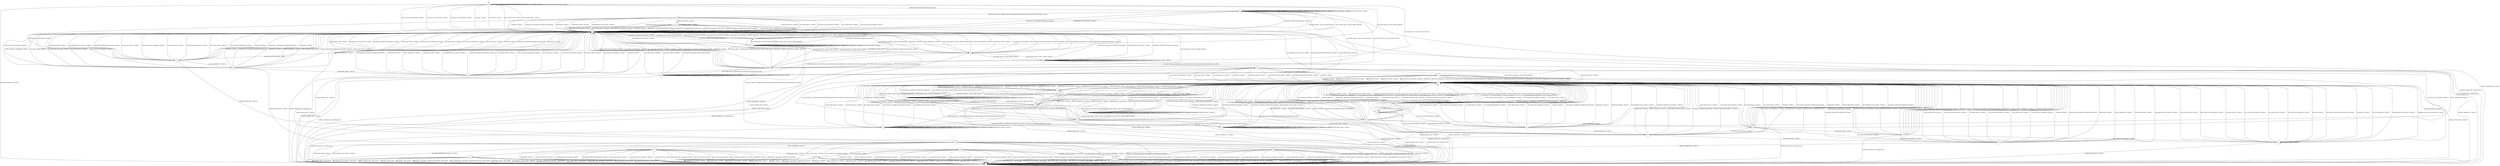 digraph g {

	s0 [shape="circle" label="s0"];
	s1 [shape="circle" label="s1"];
	s2 [shape="circle" label="s2"];
	s3 [shape="circle" label="s3"];
	s4 [shape="circle" label="s4"];
	s5 [shape="circle" label="s5"];
	s6 [shape="circle" label="s6"];
	s7 [shape="circle" label="s7"];
	s8 [shape="circle" label="s8"];
	s9 [shape="circle" label="s9"];
	s10 [shape="circle" label="s10"];
	s11 [shape="circle" label="s11"];
	s12 [shape="circle" label="s12"];
	s13 [shape="circle" label="s13"];
	s14 [shape="circle" label="s14"];
	s15 [shape="circle" label="s15"];
	s16 [shape="circle" label="s16"];
	s17 [shape="circle" label="s17"];
	s18 [shape="circle" label="s18"];
	s19 [shape="circle" label="s19"];
	s20 [shape="circle" label="s20"];
	s21 [shape="circle" label="s21"];
	s22 [shape="circle" label="s22"];
	s23 [shape="circle" label="s23"];
	s24 [shape="circle" label="s24"];
	s25 [shape="circle" label="s25"];
	s26 [shape="circle" label="s26"];
	s27 [shape="circle" label="s27"];
	s28 [shape="circle" label="s28"];
	s29 [shape="circle" label="s29"];
	s30 [shape="circle" label="s30"];
	s31 [shape="circle" label="s31"];
	s32 [shape="circle" label="s32"];
	s33 [shape="circle" label="s33"];
	s34 [shape="circle" label="s34"];
	s35 [shape="circle" label="s35"];
	s36 [shape="circle" label="s36"];
	s37 [shape="circle" label="s37"];
	s38 [shape="circle" label="s38"];
	s39 [shape="circle" label="s39"];
	s40 [shape="circle" label="s40"];
	s41 [shape="circle" label="s41"];
	s0 -> s2 [label="ECDH_CLIENT_HELLO / HELLO_VERIFY_REQUEST"];
	s0 -> s5 [label="ECDH_CLIENT_KEY_EXCHANGE / TIMEOUT"];
	s0 -> s3 [label="DH_CLIENT_HELLO / HELLO_VERIFY_REQUEST"];
	s0 -> s5 [label="DH_CLIENT_KEY_EXCHANGE / TIMEOUT"];
	s0 -> s10 [label="RSA_CLIENT_HELLO / HELLO_VERIFY_REQUEST"];
	s0 -> s5 [label="RSA_CLIENT_KEY_EXCHANGE / TIMEOUT"];
	s0 -> s1 [label="CHANGE_CIPHER_SPEC / TIMEOUT"];
	s0 -> s5 [label="FINISHED / TIMEOUT"];
	s0 -> s0 [label="APPLICATION / Alert(FATAL,UNEXPECTED_MESSAGE)"];
	s0 -> s5 [label="CERTIFICATE / TIMEOUT"];
	s0 -> s5 [label="EMPTY_CERTIFICATE / TIMEOUT"];
	s0 -> s5 [label="CERTIFICATE_VERIFY / TIMEOUT"];
	s0 -> s0 [label="Alert(WARNING,CLOSE_NOTIFY) / TIMEOUT"];
	s0 -> s0 [label="Alert(FATAL,UNEXPECTED_MESSAGE) / TIMEOUT"];
	s1 -> s1 [label="ECDH_CLIENT_HELLO / TIMEOUT"];
	s1 -> s1 [label="ECDH_CLIENT_KEY_EXCHANGE / TIMEOUT"];
	s1 -> s1 [label="DH_CLIENT_HELLO / TIMEOUT"];
	s1 -> s1 [label="DH_CLIENT_KEY_EXCHANGE / TIMEOUT"];
	s1 -> s1 [label="RSA_CLIENT_HELLO / TIMEOUT"];
	s1 -> s1 [label="RSA_CLIENT_KEY_EXCHANGE / TIMEOUT"];
	s1 -> s1 [label="CHANGE_CIPHER_SPEC / TIMEOUT"];
	s1 -> s1 [label="FINISHED / TIMEOUT"];
	s1 -> s1 [label="APPLICATION / TIMEOUT"];
	s1 -> s1 [label="CERTIFICATE / TIMEOUT"];
	s1 -> s1 [label="EMPTY_CERTIFICATE / TIMEOUT"];
	s1 -> s1 [label="CERTIFICATE_VERIFY / TIMEOUT"];
	s1 -> s1 [label="Alert(WARNING,CLOSE_NOTIFY) / TIMEOUT"];
	s1 -> s1 [label="Alert(FATAL,UNEXPECTED_MESSAGE) / TIMEOUT"];
	s2 -> s4 [label="ECDH_CLIENT_HELLO / SERVER_HELLO,CERTIFICATE,ECDHE_SERVER_KEY_EXCHANGE,SERVER_HELLO_DONE"];
	s2 -> s2 [label="ECDH_CLIENT_KEY_EXCHANGE / TIMEOUT"];
	s2 -> s6 [label="DH_CLIENT_HELLO / HELLO_VERIFY_REQUEST"];
	s2 -> s2 [label="DH_CLIENT_KEY_EXCHANGE / TIMEOUT"];
	s2 -> s8 [label="RSA_CLIENT_HELLO / HELLO_VERIFY_REQUEST"];
	s2 -> s2 [label="RSA_CLIENT_KEY_EXCHANGE / TIMEOUT"];
	s2 -> s1 [label="CHANGE_CIPHER_SPEC / TIMEOUT"];
	s2 -> s2 [label="FINISHED / TIMEOUT"];
	s2 -> s5 [label="APPLICATION / Alert(FATAL,UNEXPECTED_MESSAGE)"];
	s2 -> s2 [label="CERTIFICATE / TIMEOUT"];
	s2 -> s2 [label="EMPTY_CERTIFICATE / TIMEOUT"];
	s2 -> s2 [label="CERTIFICATE_VERIFY / TIMEOUT"];
	s2 -> s5 [label="Alert(WARNING,CLOSE_NOTIFY) / TIMEOUT"];
	s2 -> s5 [label="Alert(FATAL,UNEXPECTED_MESSAGE) / TIMEOUT"];
	s3 -> s9 [label="ECDH_CLIENT_HELLO / HELLO_VERIFY_REQUEST"];
	s3 -> s3 [label="ECDH_CLIENT_KEY_EXCHANGE / TIMEOUT"];
	s3 -> s13 [label="DH_CLIENT_HELLO / SERVER_HELLO,CERTIFICATE,DHE_SERVER_KEY_EXCHANGE,SERVER_HELLO_DONE"];
	s3 -> s3 [label="DH_CLIENT_KEY_EXCHANGE / TIMEOUT"];
	s3 -> s8 [label="RSA_CLIENT_HELLO / HELLO_VERIFY_REQUEST"];
	s3 -> s3 [label="RSA_CLIENT_KEY_EXCHANGE / TIMEOUT"];
	s3 -> s1 [label="CHANGE_CIPHER_SPEC / TIMEOUT"];
	s3 -> s3 [label="FINISHED / TIMEOUT"];
	s3 -> s5 [label="APPLICATION / Alert(FATAL,UNEXPECTED_MESSAGE)"];
	s3 -> s3 [label="CERTIFICATE / TIMEOUT"];
	s3 -> s3 [label="EMPTY_CERTIFICATE / TIMEOUT"];
	s3 -> s3 [label="CERTIFICATE_VERIFY / TIMEOUT"];
	s3 -> s5 [label="Alert(WARNING,CLOSE_NOTIFY) / TIMEOUT"];
	s3 -> s5 [label="Alert(FATAL,UNEXPECTED_MESSAGE) / TIMEOUT"];
	s4 -> s5 [label="ECDH_CLIENT_HELLO / TIMEOUT"];
	s4 -> s11 [label="ECDH_CLIENT_KEY_EXCHANGE / TIMEOUT"];
	s4 -> s5 [label="DH_CLIENT_HELLO / TIMEOUT"];
	s4 -> s5 [label="DH_CLIENT_KEY_EXCHANGE / TIMEOUT"];
	s4 -> s5 [label="RSA_CLIENT_HELLO / TIMEOUT"];
	s4 -> s5 [label="RSA_CLIENT_KEY_EXCHANGE / TIMEOUT"];
	s4 -> s1 [label="CHANGE_CIPHER_SPEC / SERVER_HELLO"];
	s4 -> s5 [label="FINISHED / TIMEOUT"];
	s4 -> s5 [label="APPLICATION / Alert(FATAL,UNEXPECTED_MESSAGE)"];
	s4 -> s5 [label="CERTIFICATE / TIMEOUT"];
	s4 -> s20 [label="EMPTY_CERTIFICATE / TIMEOUT"];
	s4 -> s5 [label="CERTIFICATE_VERIFY / TIMEOUT"];
	s4 -> s5 [label="Alert(WARNING,CLOSE_NOTIFY) / TIMEOUT"];
	s4 -> s5 [label="Alert(FATAL,UNEXPECTED_MESSAGE) / TIMEOUT"];
	s5 -> s9 [label="ECDH_CLIENT_HELLO / HELLO_VERIFY_REQUEST"];
	s5 -> s5 [label="ECDH_CLIENT_KEY_EXCHANGE / TIMEOUT"];
	s5 -> s6 [label="DH_CLIENT_HELLO / HELLO_VERIFY_REQUEST"];
	s5 -> s5 [label="DH_CLIENT_KEY_EXCHANGE / TIMEOUT"];
	s5 -> s8 [label="RSA_CLIENT_HELLO / HELLO_VERIFY_REQUEST"];
	s5 -> s5 [label="RSA_CLIENT_KEY_EXCHANGE / TIMEOUT"];
	s5 -> s1 [label="CHANGE_CIPHER_SPEC / TIMEOUT"];
	s5 -> s5 [label="FINISHED / TIMEOUT"];
	s5 -> s5 [label="APPLICATION / Alert(FATAL,UNEXPECTED_MESSAGE)"];
	s5 -> s5 [label="CERTIFICATE / TIMEOUT"];
	s5 -> s5 [label="EMPTY_CERTIFICATE / TIMEOUT"];
	s5 -> s5 [label="CERTIFICATE_VERIFY / TIMEOUT"];
	s5 -> s5 [label="Alert(WARNING,CLOSE_NOTIFY) / TIMEOUT"];
	s5 -> s5 [label="Alert(FATAL,UNEXPECTED_MESSAGE) / TIMEOUT"];
	s6 -> s2 [label="ECDH_CLIENT_HELLO / HELLO_VERIFY_REQUEST"];
	s6 -> s5 [label="ECDH_CLIENT_KEY_EXCHANGE / TIMEOUT"];
	s6 -> s7 [label="DH_CLIENT_HELLO / SERVER_HELLO,CERTIFICATE,DHE_SERVER_KEY_EXCHANGE,SERVER_HELLO_DONE"];
	s6 -> s5 [label="DH_CLIENT_KEY_EXCHANGE / TIMEOUT"];
	s6 -> s10 [label="RSA_CLIENT_HELLO / HELLO_VERIFY_REQUEST"];
	s6 -> s5 [label="RSA_CLIENT_KEY_EXCHANGE / TIMEOUT"];
	s6 -> s1 [label="CHANGE_CIPHER_SPEC / TIMEOUT"];
	s6 -> s5 [label="FINISHED / TIMEOUT"];
	s6 -> s5 [label="APPLICATION / Alert(FATAL,UNEXPECTED_MESSAGE)"];
	s6 -> s5 [label="CERTIFICATE / TIMEOUT"];
	s6 -> s5 [label="EMPTY_CERTIFICATE / TIMEOUT"];
	s6 -> s5 [label="CERTIFICATE_VERIFY / TIMEOUT"];
	s6 -> s5 [label="Alert(WARNING,CLOSE_NOTIFY) / TIMEOUT"];
	s6 -> s5 [label="Alert(FATAL,UNEXPECTED_MESSAGE) / TIMEOUT"];
	s7 -> s23 [label="ECDH_CLIENT_HELLO / TIMEOUT"];
	s7 -> s7 [label="ECDH_CLIENT_KEY_EXCHANGE / TIMEOUT"];
	s7 -> s23 [label="DH_CLIENT_HELLO / TIMEOUT"];
	s7 -> s7 [label="DH_CLIENT_KEY_EXCHANGE / TIMEOUT"];
	s7 -> s23 [label="RSA_CLIENT_HELLO / TIMEOUT"];
	s7 -> s7 [label="RSA_CLIENT_KEY_EXCHANGE / TIMEOUT"];
	s7 -> s1 [label="CHANGE_CIPHER_SPEC / SERVER_HELLO"];
	s7 -> s7 [label="FINISHED / TIMEOUT"];
	s7 -> s23 [label="APPLICATION / Alert(FATAL,UNEXPECTED_MESSAGE)"];
	s7 -> s7 [label="CERTIFICATE / TIMEOUT"];
	s7 -> s7 [label="EMPTY_CERTIFICATE / TIMEOUT"];
	s7 -> s7 [label="CERTIFICATE_VERIFY / TIMEOUT"];
	s7 -> s23 [label="Alert(WARNING,CLOSE_NOTIFY) / TIMEOUT"];
	s7 -> s23 [label="Alert(FATAL,UNEXPECTED_MESSAGE) / TIMEOUT"];
	s8 -> s2 [label="ECDH_CLIENT_HELLO / HELLO_VERIFY_REQUEST"];
	s8 -> s5 [label="ECDH_CLIENT_KEY_EXCHANGE / TIMEOUT"];
	s8 -> s3 [label="DH_CLIENT_HELLO / HELLO_VERIFY_REQUEST"];
	s8 -> s5 [label="DH_CLIENT_KEY_EXCHANGE / TIMEOUT"];
	s8 -> s36 [label="RSA_CLIENT_HELLO / SERVER_HELLO,CERTIFICATE,SERVER_HELLO_DONE"];
	s8 -> s5 [label="RSA_CLIENT_KEY_EXCHANGE / TIMEOUT"];
	s8 -> s1 [label="CHANGE_CIPHER_SPEC / TIMEOUT"];
	s8 -> s5 [label="FINISHED / TIMEOUT"];
	s8 -> s5 [label="APPLICATION / Alert(FATAL,UNEXPECTED_MESSAGE)"];
	s8 -> s5 [label="CERTIFICATE / TIMEOUT"];
	s8 -> s5 [label="EMPTY_CERTIFICATE / TIMEOUT"];
	s8 -> s5 [label="CERTIFICATE_VERIFY / TIMEOUT"];
	s8 -> s5 [label="Alert(WARNING,CLOSE_NOTIFY) / TIMEOUT"];
	s8 -> s5 [label="Alert(FATAL,UNEXPECTED_MESSAGE) / TIMEOUT"];
	s9 -> s36 [label="ECDH_CLIENT_HELLO / SERVER_HELLO,CERTIFICATE,ECDHE_SERVER_KEY_EXCHANGE,SERVER_HELLO_DONE"];
	s9 -> s5 [label="ECDH_CLIENT_KEY_EXCHANGE / TIMEOUT"];
	s9 -> s3 [label="DH_CLIENT_HELLO / HELLO_VERIFY_REQUEST"];
	s9 -> s5 [label="DH_CLIENT_KEY_EXCHANGE / TIMEOUT"];
	s9 -> s10 [label="RSA_CLIENT_HELLO / HELLO_VERIFY_REQUEST"];
	s9 -> s5 [label="RSA_CLIENT_KEY_EXCHANGE / TIMEOUT"];
	s9 -> s1 [label="CHANGE_CIPHER_SPEC / TIMEOUT"];
	s9 -> s5 [label="FINISHED / TIMEOUT"];
	s9 -> s5 [label="APPLICATION / Alert(FATAL,UNEXPECTED_MESSAGE)"];
	s9 -> s5 [label="CERTIFICATE / TIMEOUT"];
	s9 -> s5 [label="EMPTY_CERTIFICATE / TIMEOUT"];
	s9 -> s5 [label="CERTIFICATE_VERIFY / TIMEOUT"];
	s9 -> s5 [label="Alert(WARNING,CLOSE_NOTIFY) / TIMEOUT"];
	s9 -> s5 [label="Alert(FATAL,UNEXPECTED_MESSAGE) / TIMEOUT"];
	s10 -> s9 [label="ECDH_CLIENT_HELLO / HELLO_VERIFY_REQUEST"];
	s10 -> s10 [label="ECDH_CLIENT_KEY_EXCHANGE / TIMEOUT"];
	s10 -> s6 [label="DH_CLIENT_HELLO / HELLO_VERIFY_REQUEST"];
	s10 -> s10 [label="DH_CLIENT_KEY_EXCHANGE / TIMEOUT"];
	s10 -> s12 [label="RSA_CLIENT_HELLO / SERVER_HELLO,CERTIFICATE,SERVER_HELLO_DONE"];
	s10 -> s10 [label="RSA_CLIENT_KEY_EXCHANGE / TIMEOUT"];
	s10 -> s1 [label="CHANGE_CIPHER_SPEC / TIMEOUT"];
	s10 -> s10 [label="FINISHED / TIMEOUT"];
	s10 -> s5 [label="APPLICATION / Alert(FATAL,UNEXPECTED_MESSAGE)"];
	s10 -> s10 [label="CERTIFICATE / TIMEOUT"];
	s10 -> s10 [label="EMPTY_CERTIFICATE / TIMEOUT"];
	s10 -> s10 [label="CERTIFICATE_VERIFY / TIMEOUT"];
	s10 -> s5 [label="Alert(WARNING,CLOSE_NOTIFY) / TIMEOUT"];
	s10 -> s5 [label="Alert(FATAL,UNEXPECTED_MESSAGE) / TIMEOUT"];
	s11 -> s5 [label="ECDH_CLIENT_HELLO / TIMEOUT"];
	s11 -> s5 [label="ECDH_CLIENT_KEY_EXCHANGE / TIMEOUT"];
	s11 -> s5 [label="DH_CLIENT_HELLO / TIMEOUT"];
	s11 -> s5 [label="DH_CLIENT_KEY_EXCHANGE / TIMEOUT"];
	s11 -> s5 [label="RSA_CLIENT_HELLO / TIMEOUT"];
	s11 -> s5 [label="RSA_CLIENT_KEY_EXCHANGE / TIMEOUT"];
	s11 -> s14 [label="CHANGE_CIPHER_SPEC / TIMEOUT"];
	s11 -> s5 [label="FINISHED / TIMEOUT"];
	s11 -> s5 [label="APPLICATION / Alert(FATAL,UNEXPECTED_MESSAGE)"];
	s11 -> s5 [label="CERTIFICATE / TIMEOUT"];
	s11 -> s29 [label="EMPTY_CERTIFICATE / TIMEOUT"];
	s11 -> s5 [label="CERTIFICATE_VERIFY / TIMEOUT"];
	s11 -> s5 [label="Alert(WARNING,CLOSE_NOTIFY) / TIMEOUT"];
	s11 -> s5 [label="Alert(FATAL,UNEXPECTED_MESSAGE) / TIMEOUT"];
	s12 -> s5 [label="ECDH_CLIENT_HELLO / TIMEOUT"];
	s12 -> s5 [label="ECDH_CLIENT_KEY_EXCHANGE / TIMEOUT"];
	s12 -> s5 [label="DH_CLIENT_HELLO / TIMEOUT"];
	s12 -> s5 [label="DH_CLIENT_KEY_EXCHANGE / TIMEOUT"];
	s12 -> s5 [label="RSA_CLIENT_HELLO / TIMEOUT"];
	s12 -> s11 [label="RSA_CLIENT_KEY_EXCHANGE / TIMEOUT"];
	s12 -> s1 [label="CHANGE_CIPHER_SPEC / SERVER_HELLO"];
	s12 -> s5 [label="FINISHED / TIMEOUT"];
	s12 -> s5 [label="APPLICATION / Alert(FATAL,UNEXPECTED_MESSAGE)"];
	s12 -> s5 [label="CERTIFICATE / TIMEOUT"];
	s12 -> s12 [label="EMPTY_CERTIFICATE / TIMEOUT"];
	s12 -> s5 [label="CERTIFICATE_VERIFY / TIMEOUT"];
	s12 -> s5 [label="Alert(WARNING,CLOSE_NOTIFY) / TIMEOUT"];
	s12 -> s5 [label="Alert(FATAL,UNEXPECTED_MESSAGE) / TIMEOUT"];
	s13 -> s23 [label="ECDH_CLIENT_HELLO / TIMEOUT"];
	s13 -> s23 [label="ECDH_CLIENT_KEY_EXCHANGE / TIMEOUT"];
	s13 -> s23 [label="DH_CLIENT_HELLO / TIMEOUT"];
	s13 -> s31 [label="DH_CLIENT_KEY_EXCHANGE / TIMEOUT"];
	s13 -> s23 [label="RSA_CLIENT_HELLO / TIMEOUT"];
	s13 -> s17 [label="RSA_CLIENT_KEY_EXCHANGE / TIMEOUT"];
	s13 -> s1 [label="CHANGE_CIPHER_SPEC / SERVER_HELLO"];
	s13 -> s23 [label="FINISHED / TIMEOUT"];
	s13 -> s23 [label="APPLICATION / Alert(FATAL,UNEXPECTED_MESSAGE)"];
	s13 -> s23 [label="CERTIFICATE / TIMEOUT"];
	s13 -> s18 [label="EMPTY_CERTIFICATE / TIMEOUT"];
	s13 -> s23 [label="CERTIFICATE_VERIFY / TIMEOUT"];
	s13 -> s23 [label="Alert(WARNING,CLOSE_NOTIFY) / TIMEOUT"];
	s13 -> s23 [label="Alert(FATAL,UNEXPECTED_MESSAGE) / TIMEOUT"];
	s14 -> s1 [label="ECDH_CLIENT_HELLO / TIMEOUT"];
	s14 -> s1 [label="ECDH_CLIENT_KEY_EXCHANGE / TIMEOUT"];
	s14 -> s1 [label="DH_CLIENT_HELLO / TIMEOUT"];
	s14 -> s1 [label="DH_CLIENT_KEY_EXCHANGE / TIMEOUT"];
	s14 -> s1 [label="RSA_CLIENT_HELLO / TIMEOUT"];
	s14 -> s1 [label="RSA_CLIENT_KEY_EXCHANGE / TIMEOUT"];
	s14 -> s1 [label="CHANGE_CIPHER_SPEC / TIMEOUT"];
	s14 -> s15 [label="FINISHED / CHANGE_CIPHER_SPEC,FINISHED"];
	s14 -> s1 [label="APPLICATION / Alert(FATAL,UNEXPECTED_MESSAGE)"];
	s14 -> s1 [label="CERTIFICATE / TIMEOUT"];
	s14 -> s16 [label="EMPTY_CERTIFICATE / TIMEOUT"];
	s14 -> s1 [label="CERTIFICATE_VERIFY / TIMEOUT"];
	s14 -> s1 [label="Alert(WARNING,CLOSE_NOTIFY) / TIMEOUT"];
	s14 -> s1 [label="Alert(FATAL,UNEXPECTED_MESSAGE) / TIMEOUT"];
	s15 -> s1 [label="ECDH_CLIENT_HELLO / APPLICATION"];
	s15 -> s1 [label="ECDH_CLIENT_KEY_EXCHANGE / APPLICATION"];
	s15 -> s1 [label="DH_CLIENT_HELLO / APPLICATION"];
	s15 -> s1 [label="DH_CLIENT_KEY_EXCHANGE / APPLICATION"];
	s15 -> s1 [label="RSA_CLIENT_HELLO / APPLICATION"];
	s15 -> s1 [label="RSA_CLIENT_KEY_EXCHANGE / APPLICATION"];
	s15 -> s1 [label="CHANGE_CIPHER_SPEC / APPLICATION"];
	s15 -> s1 [label="FINISHED / APPLICATION"];
	s15 -> s1 [label="APPLICATION / APPLICATION"];
	s15 -> s1 [label="CERTIFICATE / Alert(FATAL,UNEXPECTED_MESSAGE),APPLICATION"];
	s15 -> s1 [label="EMPTY_CERTIFICATE / Alert(FATAL,UNEXPECTED_MESSAGE),APPLICATION"];
	s15 -> s1 [label="CERTIFICATE_VERIFY / APPLICATION"];
	s15 -> s1 [label="Alert(WARNING,CLOSE_NOTIFY) / TIMEOUT"];
	s15 -> s1 [label="Alert(FATAL,UNEXPECTED_MESSAGE) / APPLICATION"];
	s16 -> s1 [label="ECDH_CLIENT_HELLO / TIMEOUT"];
	s16 -> s1 [label="ECDH_CLIENT_KEY_EXCHANGE / TIMEOUT"];
	s16 -> s1 [label="DH_CLIENT_HELLO / TIMEOUT"];
	s16 -> s1 [label="DH_CLIENT_KEY_EXCHANGE / TIMEOUT"];
	s16 -> s1 [label="RSA_CLIENT_HELLO / TIMEOUT"];
	s16 -> s1 [label="RSA_CLIENT_KEY_EXCHANGE / TIMEOUT"];
	s16 -> s1 [label="CHANGE_CIPHER_SPEC / TIMEOUT"];
	s16 -> s1 [label="FINISHED / TIMEOUT"];
	s16 -> s1 [label="APPLICATION / Alert(FATAL,UNEXPECTED_MESSAGE)"];
	s16 -> s1 [label="CERTIFICATE / TIMEOUT"];
	s16 -> s1 [label="EMPTY_CERTIFICATE / TIMEOUT"];
	s16 -> s19 [label="CERTIFICATE_VERIFY / TIMEOUT"];
	s16 -> s1 [label="Alert(WARNING,CLOSE_NOTIFY) / TIMEOUT"];
	s16 -> s1 [label="Alert(FATAL,UNEXPECTED_MESSAGE) / TIMEOUT"];
	s17 -> s23 [label="ECDH_CLIENT_HELLO / TIMEOUT"];
	s17 -> s23 [label="ECDH_CLIENT_KEY_EXCHANGE / TIMEOUT"];
	s17 -> s23 [label="DH_CLIENT_HELLO / TIMEOUT"];
	s17 -> s23 [label="DH_CLIENT_KEY_EXCHANGE / TIMEOUT"];
	s17 -> s23 [label="RSA_CLIENT_HELLO / TIMEOUT"];
	s17 -> s23 [label="RSA_CLIENT_KEY_EXCHANGE / TIMEOUT"];
	s17 -> s1 [label="CHANGE_CIPHER_SPEC / TIMEOUT"];
	s17 -> s23 [label="FINISHED / TIMEOUT"];
	s17 -> s23 [label="APPLICATION / Alert(FATAL,UNEXPECTED_MESSAGE)"];
	s17 -> s23 [label="CERTIFICATE / TIMEOUT"];
	s17 -> s41 [label="EMPTY_CERTIFICATE / TIMEOUT"];
	s17 -> s23 [label="CERTIFICATE_VERIFY / TIMEOUT"];
	s17 -> s23 [label="Alert(WARNING,CLOSE_NOTIFY) / TIMEOUT"];
	s17 -> s23 [label="Alert(FATAL,UNEXPECTED_MESSAGE) / TIMEOUT"];
	s18 -> s23 [label="ECDH_CLIENT_HELLO / TIMEOUT"];
	s18 -> s23 [label="ECDH_CLIENT_KEY_EXCHANGE / TIMEOUT"];
	s18 -> s23 [label="DH_CLIENT_HELLO / TIMEOUT"];
	s18 -> s32 [label="DH_CLIENT_KEY_EXCHANGE / TIMEOUT"];
	s18 -> s23 [label="RSA_CLIENT_HELLO / TIMEOUT"];
	s18 -> s41 [label="RSA_CLIENT_KEY_EXCHANGE / TIMEOUT"];
	s18 -> s1 [label="CHANGE_CIPHER_SPEC / SERVER_HELLO"];
	s18 -> s23 [label="FINISHED / TIMEOUT"];
	s18 -> s23 [label="APPLICATION / Alert(FATAL,UNEXPECTED_MESSAGE)"];
	s18 -> s23 [label="CERTIFICATE / TIMEOUT"];
	s18 -> s23 [label="EMPTY_CERTIFICATE / TIMEOUT"];
	s18 -> s21 [label="CERTIFICATE_VERIFY / TIMEOUT"];
	s18 -> s23 [label="Alert(WARNING,CLOSE_NOTIFY) / TIMEOUT"];
	s18 -> s23 [label="Alert(FATAL,UNEXPECTED_MESSAGE) / TIMEOUT"];
	s19 -> s1 [label="ECDH_CLIENT_HELLO / TIMEOUT"];
	s19 -> s1 [label="ECDH_CLIENT_KEY_EXCHANGE / TIMEOUT"];
	s19 -> s1 [label="DH_CLIENT_HELLO / TIMEOUT"];
	s19 -> s1 [label="DH_CLIENT_KEY_EXCHANGE / TIMEOUT"];
	s19 -> s1 [label="RSA_CLIENT_HELLO / TIMEOUT"];
	s19 -> s1 [label="RSA_CLIENT_KEY_EXCHANGE / TIMEOUT"];
	s19 -> s1 [label="CHANGE_CIPHER_SPEC / TIMEOUT"];
	s19 -> s1 [label="FINISHED / TIMEOUT"];
	s19 -> s1 [label="APPLICATION / Alert(FATAL,UNEXPECTED_MESSAGE)"];
	s19 -> s1 [label="CERTIFICATE / TIMEOUT"];
	s19 -> s1 [label="EMPTY_CERTIFICATE / TIMEOUT"];
	s19 -> s1 [label="CERTIFICATE_VERIFY / TIMEOUT"];
	s19 -> s1 [label="Alert(WARNING,CLOSE_NOTIFY) / TIMEOUT"];
	s19 -> s1 [label="Alert(FATAL,UNEXPECTED_MESSAGE) / TIMEOUT"];
	s20 -> s5 [label="ECDH_CLIENT_HELLO / TIMEOUT"];
	s20 -> s29 [label="ECDH_CLIENT_KEY_EXCHANGE / TIMEOUT"];
	s20 -> s5 [label="DH_CLIENT_HELLO / TIMEOUT"];
	s20 -> s5 [label="DH_CLIENT_KEY_EXCHANGE / TIMEOUT"];
	s20 -> s5 [label="RSA_CLIENT_HELLO / TIMEOUT"];
	s20 -> s5 [label="RSA_CLIENT_KEY_EXCHANGE / TIMEOUT"];
	s20 -> s1 [label="CHANGE_CIPHER_SPEC / SERVER_HELLO"];
	s20 -> s5 [label="FINISHED / TIMEOUT"];
	s20 -> s5 [label="APPLICATION / Alert(FATAL,UNEXPECTED_MESSAGE)"];
	s20 -> s5 [label="CERTIFICATE / TIMEOUT"];
	s20 -> s5 [label="EMPTY_CERTIFICATE / TIMEOUT"];
	s20 -> s20 [label="CERTIFICATE_VERIFY / TIMEOUT"];
	s20 -> s5 [label="Alert(WARNING,CLOSE_NOTIFY) / TIMEOUT"];
	s20 -> s5 [label="Alert(FATAL,UNEXPECTED_MESSAGE) / TIMEOUT"];
	s21 -> s23 [label="ECDH_CLIENT_HELLO / TIMEOUT"];
	s21 -> s23 [label="ECDH_CLIENT_KEY_EXCHANGE / TIMEOUT"];
	s21 -> s23 [label="DH_CLIENT_HELLO / TIMEOUT"];
	s21 -> s22 [label="DH_CLIENT_KEY_EXCHANGE / TIMEOUT"];
	s21 -> s23 [label="RSA_CLIENT_HELLO / TIMEOUT"];
	s21 -> s41 [label="RSA_CLIENT_KEY_EXCHANGE / TIMEOUT"];
	s21 -> s1 [label="CHANGE_CIPHER_SPEC / SERVER_HELLO"];
	s21 -> s23 [label="FINISHED / TIMEOUT"];
	s21 -> s23 [label="APPLICATION / Alert(FATAL,UNEXPECTED_MESSAGE)"];
	s21 -> s23 [label="CERTIFICATE / TIMEOUT"];
	s21 -> s23 [label="EMPTY_CERTIFICATE / TIMEOUT"];
	s21 -> s23 [label="CERTIFICATE_VERIFY / TIMEOUT"];
	s21 -> s23 [label="Alert(WARNING,CLOSE_NOTIFY) / TIMEOUT"];
	s21 -> s23 [label="Alert(FATAL,UNEXPECTED_MESSAGE) / TIMEOUT"];
	s22 -> s23 [label="ECDH_CLIENT_HELLO / TIMEOUT"];
	s22 -> s23 [label="ECDH_CLIENT_KEY_EXCHANGE / TIMEOUT"];
	s22 -> s23 [label="DH_CLIENT_HELLO / TIMEOUT"];
	s22 -> s23 [label="DH_CLIENT_KEY_EXCHANGE / TIMEOUT"];
	s22 -> s23 [label="RSA_CLIENT_HELLO / TIMEOUT"];
	s22 -> s23 [label="RSA_CLIENT_KEY_EXCHANGE / TIMEOUT"];
	s22 -> s40 [label="CHANGE_CIPHER_SPEC / TIMEOUT"];
	s22 -> s23 [label="FINISHED / TIMEOUT"];
	s22 -> s23 [label="APPLICATION / Alert(FATAL,UNEXPECTED_MESSAGE)"];
	s22 -> s23 [label="CERTIFICATE / TIMEOUT"];
	s22 -> s23 [label="EMPTY_CERTIFICATE / TIMEOUT"];
	s22 -> s23 [label="CERTIFICATE_VERIFY / TIMEOUT"];
	s22 -> s23 [label="Alert(WARNING,CLOSE_NOTIFY) / TIMEOUT"];
	s22 -> s23 [label="Alert(FATAL,UNEXPECTED_MESSAGE) / TIMEOUT"];
	s23 -> s27 [label="ECDH_CLIENT_HELLO / HELLO_VERIFY_REQUEST"];
	s23 -> s23 [label="ECDH_CLIENT_KEY_EXCHANGE / TIMEOUT"];
	s23 -> s25 [label="DH_CLIENT_HELLO / HELLO_VERIFY_REQUEST"];
	s23 -> s23 [label="DH_CLIENT_KEY_EXCHANGE / TIMEOUT"];
	s23 -> s24 [label="RSA_CLIENT_HELLO / HELLO_VERIFY_REQUEST"];
	s23 -> s23 [label="RSA_CLIENT_KEY_EXCHANGE / TIMEOUT"];
	s23 -> s1 [label="CHANGE_CIPHER_SPEC / TIMEOUT"];
	s23 -> s23 [label="FINISHED / TIMEOUT"];
	s23 -> s23 [label="APPLICATION / Alert(FATAL,UNEXPECTED_MESSAGE)"];
	s23 -> s23 [label="CERTIFICATE / TIMEOUT"];
	s23 -> s23 [label="EMPTY_CERTIFICATE / TIMEOUT"];
	s23 -> s23 [label="CERTIFICATE_VERIFY / TIMEOUT"];
	s23 -> s23 [label="Alert(WARNING,CLOSE_NOTIFY) / TIMEOUT"];
	s23 -> s23 [label="Alert(FATAL,UNEXPECTED_MESSAGE) / TIMEOUT"];
	s24 -> s33 [label="ECDH_CLIENT_HELLO / HELLO_VERIFY_REQUEST"];
	s24 -> s23 [label="ECDH_CLIENT_KEY_EXCHANGE / TIMEOUT"];
	s24 -> s28 [label="DH_CLIENT_HELLO / HELLO_VERIFY_REQUEST"];
	s24 -> s23 [label="DH_CLIENT_KEY_EXCHANGE / TIMEOUT"];
	s24 -> s7 [label="RSA_CLIENT_HELLO / SERVER_HELLO,CERTIFICATE,SERVER_HELLO_DONE"];
	s24 -> s23 [label="RSA_CLIENT_KEY_EXCHANGE / TIMEOUT"];
	s24 -> s1 [label="CHANGE_CIPHER_SPEC / TIMEOUT"];
	s24 -> s23 [label="FINISHED / TIMEOUT"];
	s24 -> s23 [label="APPLICATION / Alert(FATAL,UNEXPECTED_MESSAGE)"];
	s24 -> s23 [label="CERTIFICATE / TIMEOUT"];
	s24 -> s23 [label="EMPTY_CERTIFICATE / TIMEOUT"];
	s24 -> s23 [label="CERTIFICATE_VERIFY / TIMEOUT"];
	s24 -> s23 [label="Alert(WARNING,CLOSE_NOTIFY) / TIMEOUT"];
	s24 -> s23 [label="Alert(FATAL,UNEXPECTED_MESSAGE) / TIMEOUT"];
	s25 -> s33 [label="ECDH_CLIENT_HELLO / HELLO_VERIFY_REQUEST"];
	s25 -> s23 [label="ECDH_CLIENT_KEY_EXCHANGE / TIMEOUT"];
	s25 -> s7 [label="DH_CLIENT_HELLO / SERVER_HELLO,CERTIFICATE,DHE_SERVER_KEY_EXCHANGE,SERVER_HELLO_DONE"];
	s25 -> s23 [label="DH_CLIENT_KEY_EXCHANGE / TIMEOUT"];
	s25 -> s26 [label="RSA_CLIENT_HELLO / HELLO_VERIFY_REQUEST"];
	s25 -> s23 [label="RSA_CLIENT_KEY_EXCHANGE / TIMEOUT"];
	s25 -> s1 [label="CHANGE_CIPHER_SPEC / TIMEOUT"];
	s25 -> s23 [label="FINISHED / TIMEOUT"];
	s25 -> s23 [label="APPLICATION / Alert(FATAL,UNEXPECTED_MESSAGE)"];
	s25 -> s23 [label="CERTIFICATE / TIMEOUT"];
	s25 -> s23 [label="EMPTY_CERTIFICATE / TIMEOUT"];
	s25 -> s23 [label="CERTIFICATE_VERIFY / TIMEOUT"];
	s25 -> s23 [label="Alert(WARNING,CLOSE_NOTIFY) / TIMEOUT"];
	s25 -> s23 [label="Alert(FATAL,UNEXPECTED_MESSAGE) / TIMEOUT"];
	s26 -> s27 [label="ECDH_CLIENT_HELLO / HELLO_VERIFY_REQUEST"];
	s26 -> s26 [label="ECDH_CLIENT_KEY_EXCHANGE / TIMEOUT"];
	s26 -> s25 [label="DH_CLIENT_HELLO / HELLO_VERIFY_REQUEST"];
	s26 -> s26 [label="DH_CLIENT_KEY_EXCHANGE / TIMEOUT"];
	s26 -> s37 [label="RSA_CLIENT_HELLO / SERVER_HELLO,CERTIFICATE,SERVER_HELLO_DONE"];
	s26 -> s26 [label="RSA_CLIENT_KEY_EXCHANGE / TIMEOUT"];
	s26 -> s1 [label="CHANGE_CIPHER_SPEC / TIMEOUT"];
	s26 -> s26 [label="FINISHED / TIMEOUT"];
	s26 -> s23 [label="APPLICATION / Alert(FATAL,UNEXPECTED_MESSAGE)"];
	s26 -> s26 [label="CERTIFICATE / TIMEOUT"];
	s26 -> s26 [label="EMPTY_CERTIFICATE / TIMEOUT"];
	s26 -> s26 [label="CERTIFICATE_VERIFY / TIMEOUT"];
	s26 -> s23 [label="Alert(WARNING,CLOSE_NOTIFY) / TIMEOUT"];
	s26 -> s23 [label="Alert(FATAL,UNEXPECTED_MESSAGE) / TIMEOUT"];
	s27 -> s7 [label="ECDH_CLIENT_HELLO / SERVER_HELLO,CERTIFICATE,ECDHE_SERVER_KEY_EXCHANGE,SERVER_HELLO_DONE"];
	s27 -> s23 [label="ECDH_CLIENT_KEY_EXCHANGE / TIMEOUT"];
	s27 -> s28 [label="DH_CLIENT_HELLO / HELLO_VERIFY_REQUEST"];
	s27 -> s23 [label="DH_CLIENT_KEY_EXCHANGE / TIMEOUT"];
	s27 -> s26 [label="RSA_CLIENT_HELLO / HELLO_VERIFY_REQUEST"];
	s27 -> s23 [label="RSA_CLIENT_KEY_EXCHANGE / TIMEOUT"];
	s27 -> s1 [label="CHANGE_CIPHER_SPEC / TIMEOUT"];
	s27 -> s23 [label="FINISHED / TIMEOUT"];
	s27 -> s23 [label="APPLICATION / Alert(FATAL,UNEXPECTED_MESSAGE)"];
	s27 -> s23 [label="CERTIFICATE / TIMEOUT"];
	s27 -> s23 [label="EMPTY_CERTIFICATE / TIMEOUT"];
	s27 -> s23 [label="CERTIFICATE_VERIFY / TIMEOUT"];
	s27 -> s23 [label="Alert(WARNING,CLOSE_NOTIFY) / TIMEOUT"];
	s27 -> s23 [label="Alert(FATAL,UNEXPECTED_MESSAGE) / TIMEOUT"];
	s28 -> s27 [label="ECDH_CLIENT_HELLO / HELLO_VERIFY_REQUEST"];
	s28 -> s28 [label="ECDH_CLIENT_KEY_EXCHANGE / TIMEOUT"];
	s28 -> s13 [label="DH_CLIENT_HELLO / SERVER_HELLO,CERTIFICATE,DHE_SERVER_KEY_EXCHANGE,SERVER_HELLO_DONE"];
	s28 -> s28 [label="DH_CLIENT_KEY_EXCHANGE / TIMEOUT"];
	s28 -> s24 [label="RSA_CLIENT_HELLO / HELLO_VERIFY_REQUEST"];
	s28 -> s28 [label="RSA_CLIENT_KEY_EXCHANGE / TIMEOUT"];
	s28 -> s1 [label="CHANGE_CIPHER_SPEC / TIMEOUT"];
	s28 -> s28 [label="FINISHED / TIMEOUT"];
	s28 -> s23 [label="APPLICATION / Alert(FATAL,UNEXPECTED_MESSAGE)"];
	s28 -> s28 [label="CERTIFICATE / TIMEOUT"];
	s28 -> s28 [label="EMPTY_CERTIFICATE / TIMEOUT"];
	s28 -> s28 [label="CERTIFICATE_VERIFY / TIMEOUT"];
	s28 -> s23 [label="Alert(WARNING,CLOSE_NOTIFY) / TIMEOUT"];
	s28 -> s23 [label="Alert(FATAL,UNEXPECTED_MESSAGE) / TIMEOUT"];
	s29 -> s5 [label="ECDH_CLIENT_HELLO / TIMEOUT"];
	s29 -> s5 [label="ECDH_CLIENT_KEY_EXCHANGE / TIMEOUT"];
	s29 -> s5 [label="DH_CLIENT_HELLO / TIMEOUT"];
	s29 -> s5 [label="DH_CLIENT_KEY_EXCHANGE / TIMEOUT"];
	s29 -> s5 [label="RSA_CLIENT_HELLO / TIMEOUT"];
	s29 -> s5 [label="RSA_CLIENT_KEY_EXCHANGE / TIMEOUT"];
	s29 -> s38 [label="CHANGE_CIPHER_SPEC / TIMEOUT"];
	s29 -> s5 [label="FINISHED / TIMEOUT"];
	s29 -> s5 [label="APPLICATION / Alert(FATAL,UNEXPECTED_MESSAGE)"];
	s29 -> s5 [label="CERTIFICATE / TIMEOUT"];
	s29 -> s5 [label="EMPTY_CERTIFICATE / TIMEOUT"];
	s29 -> s30 [label="CERTIFICATE_VERIFY / TIMEOUT"];
	s29 -> s5 [label="Alert(WARNING,CLOSE_NOTIFY) / TIMEOUT"];
	s29 -> s5 [label="Alert(FATAL,UNEXPECTED_MESSAGE) / TIMEOUT"];
	s30 -> s5 [label="ECDH_CLIENT_HELLO / TIMEOUT"];
	s30 -> s5 [label="ECDH_CLIENT_KEY_EXCHANGE / TIMEOUT"];
	s30 -> s5 [label="DH_CLIENT_HELLO / TIMEOUT"];
	s30 -> s5 [label="DH_CLIENT_KEY_EXCHANGE / TIMEOUT"];
	s30 -> s5 [label="RSA_CLIENT_HELLO / TIMEOUT"];
	s30 -> s5 [label="RSA_CLIENT_KEY_EXCHANGE / TIMEOUT"];
	s30 -> s40 [label="CHANGE_CIPHER_SPEC / TIMEOUT"];
	s30 -> s5 [label="FINISHED / TIMEOUT"];
	s30 -> s5 [label="APPLICATION / Alert(FATAL,UNEXPECTED_MESSAGE)"];
	s30 -> s5 [label="CERTIFICATE / TIMEOUT"];
	s30 -> s5 [label="EMPTY_CERTIFICATE / TIMEOUT"];
	s30 -> s5 [label="CERTIFICATE_VERIFY / TIMEOUT"];
	s30 -> s5 [label="Alert(WARNING,CLOSE_NOTIFY) / TIMEOUT"];
	s30 -> s5 [label="Alert(FATAL,UNEXPECTED_MESSAGE) / TIMEOUT"];
	s31 -> s23 [label="ECDH_CLIENT_HELLO / TIMEOUT"];
	s31 -> s23 [label="ECDH_CLIENT_KEY_EXCHANGE / TIMEOUT"];
	s31 -> s23 [label="DH_CLIENT_HELLO / TIMEOUT"];
	s31 -> s23 [label="DH_CLIENT_KEY_EXCHANGE / TIMEOUT"];
	s31 -> s23 [label="RSA_CLIENT_HELLO / TIMEOUT"];
	s31 -> s23 [label="RSA_CLIENT_KEY_EXCHANGE / TIMEOUT"];
	s31 -> s14 [label="CHANGE_CIPHER_SPEC / TIMEOUT"];
	s31 -> s23 [label="FINISHED / TIMEOUT"];
	s31 -> s23 [label="APPLICATION / Alert(FATAL,UNEXPECTED_MESSAGE)"];
	s31 -> s23 [label="CERTIFICATE / TIMEOUT"];
	s31 -> s32 [label="EMPTY_CERTIFICATE / TIMEOUT"];
	s31 -> s23 [label="CERTIFICATE_VERIFY / TIMEOUT"];
	s31 -> s23 [label="Alert(WARNING,CLOSE_NOTIFY) / TIMEOUT"];
	s31 -> s23 [label="Alert(FATAL,UNEXPECTED_MESSAGE) / TIMEOUT"];
	s32 -> s23 [label="ECDH_CLIENT_HELLO / TIMEOUT"];
	s32 -> s23 [label="ECDH_CLIENT_KEY_EXCHANGE / TIMEOUT"];
	s32 -> s23 [label="DH_CLIENT_HELLO / TIMEOUT"];
	s32 -> s23 [label="DH_CLIENT_KEY_EXCHANGE / TIMEOUT"];
	s32 -> s23 [label="RSA_CLIENT_HELLO / TIMEOUT"];
	s32 -> s23 [label="RSA_CLIENT_KEY_EXCHANGE / TIMEOUT"];
	s32 -> s38 [label="CHANGE_CIPHER_SPEC / TIMEOUT"];
	s32 -> s23 [label="FINISHED / TIMEOUT"];
	s32 -> s23 [label="APPLICATION / Alert(FATAL,UNEXPECTED_MESSAGE)"];
	s32 -> s23 [label="CERTIFICATE / TIMEOUT"];
	s32 -> s23 [label="EMPTY_CERTIFICATE / TIMEOUT"];
	s32 -> s22 [label="CERTIFICATE_VERIFY / TIMEOUT"];
	s32 -> s23 [label="Alert(WARNING,CLOSE_NOTIFY) / TIMEOUT"];
	s32 -> s23 [label="Alert(FATAL,UNEXPECTED_MESSAGE) / TIMEOUT"];
	s33 -> s34 [label="ECDH_CLIENT_HELLO / SERVER_HELLO,CERTIFICATE,ECDHE_SERVER_KEY_EXCHANGE,SERVER_HELLO_DONE"];
	s33 -> s33 [label="ECDH_CLIENT_KEY_EXCHANGE / TIMEOUT"];
	s33 -> s25 [label="DH_CLIENT_HELLO / HELLO_VERIFY_REQUEST"];
	s33 -> s33 [label="DH_CLIENT_KEY_EXCHANGE / TIMEOUT"];
	s33 -> s24 [label="RSA_CLIENT_HELLO / HELLO_VERIFY_REQUEST"];
	s33 -> s33 [label="RSA_CLIENT_KEY_EXCHANGE / TIMEOUT"];
	s33 -> s1 [label="CHANGE_CIPHER_SPEC / TIMEOUT"];
	s33 -> s33 [label="FINISHED / TIMEOUT"];
	s33 -> s23 [label="APPLICATION / Alert(FATAL,UNEXPECTED_MESSAGE)"];
	s33 -> s33 [label="CERTIFICATE / TIMEOUT"];
	s33 -> s33 [label="EMPTY_CERTIFICATE / TIMEOUT"];
	s33 -> s33 [label="CERTIFICATE_VERIFY / TIMEOUT"];
	s33 -> s23 [label="Alert(WARNING,CLOSE_NOTIFY) / TIMEOUT"];
	s33 -> s23 [label="Alert(FATAL,UNEXPECTED_MESSAGE) / TIMEOUT"];
	s34 -> s23 [label="ECDH_CLIENT_HELLO / TIMEOUT"];
	s34 -> s31 [label="ECDH_CLIENT_KEY_EXCHANGE / TIMEOUT"];
	s34 -> s23 [label="DH_CLIENT_HELLO / TIMEOUT"];
	s34 -> s23 [label="DH_CLIENT_KEY_EXCHANGE / TIMEOUT"];
	s34 -> s23 [label="RSA_CLIENT_HELLO / TIMEOUT"];
	s34 -> s23 [label="RSA_CLIENT_KEY_EXCHANGE / TIMEOUT"];
	s34 -> s1 [label="CHANGE_CIPHER_SPEC / SERVER_HELLO"];
	s34 -> s23 [label="FINISHED / TIMEOUT"];
	s34 -> s23 [label="APPLICATION / Alert(FATAL,UNEXPECTED_MESSAGE)"];
	s34 -> s23 [label="CERTIFICATE / TIMEOUT"];
	s34 -> s35 [label="EMPTY_CERTIFICATE / TIMEOUT"];
	s34 -> s23 [label="CERTIFICATE_VERIFY / TIMEOUT"];
	s34 -> s23 [label="Alert(WARNING,CLOSE_NOTIFY) / TIMEOUT"];
	s34 -> s23 [label="Alert(FATAL,UNEXPECTED_MESSAGE) / TIMEOUT"];
	s35 -> s23 [label="ECDH_CLIENT_HELLO / TIMEOUT"];
	s35 -> s32 [label="ECDH_CLIENT_KEY_EXCHANGE / TIMEOUT"];
	s35 -> s23 [label="DH_CLIENT_HELLO / TIMEOUT"];
	s35 -> s23 [label="DH_CLIENT_KEY_EXCHANGE / TIMEOUT"];
	s35 -> s23 [label="RSA_CLIENT_HELLO / TIMEOUT"];
	s35 -> s23 [label="RSA_CLIENT_KEY_EXCHANGE / TIMEOUT"];
	s35 -> s1 [label="CHANGE_CIPHER_SPEC / SERVER_HELLO"];
	s35 -> s23 [label="FINISHED / TIMEOUT"];
	s35 -> s23 [label="APPLICATION / Alert(FATAL,UNEXPECTED_MESSAGE)"];
	s35 -> s23 [label="CERTIFICATE / TIMEOUT"];
	s35 -> s23 [label="EMPTY_CERTIFICATE / TIMEOUT"];
	s35 -> s35 [label="CERTIFICATE_VERIFY / TIMEOUT"];
	s35 -> s23 [label="Alert(WARNING,CLOSE_NOTIFY) / TIMEOUT"];
	s35 -> s23 [label="Alert(FATAL,UNEXPECTED_MESSAGE) / TIMEOUT"];
	s36 -> s5 [label="ECDH_CLIENT_HELLO / TIMEOUT"];
	s36 -> s36 [label="ECDH_CLIENT_KEY_EXCHANGE / TIMEOUT"];
	s36 -> s5 [label="DH_CLIENT_HELLO / TIMEOUT"];
	s36 -> s36 [label="DH_CLIENT_KEY_EXCHANGE / TIMEOUT"];
	s36 -> s5 [label="RSA_CLIENT_HELLO / TIMEOUT"];
	s36 -> s36 [label="RSA_CLIENT_KEY_EXCHANGE / TIMEOUT"];
	s36 -> s1 [label="CHANGE_CIPHER_SPEC / SERVER_HELLO"];
	s36 -> s36 [label="FINISHED / TIMEOUT"];
	s36 -> s5 [label="APPLICATION / Alert(FATAL,UNEXPECTED_MESSAGE)"];
	s36 -> s36 [label="CERTIFICATE / TIMEOUT"];
	s36 -> s36 [label="EMPTY_CERTIFICATE / TIMEOUT"];
	s36 -> s36 [label="CERTIFICATE_VERIFY / TIMEOUT"];
	s36 -> s5 [label="Alert(WARNING,CLOSE_NOTIFY) / TIMEOUT"];
	s36 -> s5 [label="Alert(FATAL,UNEXPECTED_MESSAGE) / TIMEOUT"];
	s37 -> s23 [label="ECDH_CLIENT_HELLO / TIMEOUT"];
	s37 -> s23 [label="ECDH_CLIENT_KEY_EXCHANGE / TIMEOUT"];
	s37 -> s23 [label="DH_CLIENT_HELLO / TIMEOUT"];
	s37 -> s17 [label="DH_CLIENT_KEY_EXCHANGE / TIMEOUT"];
	s37 -> s23 [label="RSA_CLIENT_HELLO / TIMEOUT"];
	s37 -> s31 [label="RSA_CLIENT_KEY_EXCHANGE / TIMEOUT"];
	s37 -> s1 [label="CHANGE_CIPHER_SPEC / SERVER_HELLO"];
	s37 -> s23 [label="FINISHED / TIMEOUT"];
	s37 -> s23 [label="APPLICATION / Alert(FATAL,UNEXPECTED_MESSAGE)"];
	s37 -> s23 [label="CERTIFICATE / TIMEOUT"];
	s37 -> s18 [label="EMPTY_CERTIFICATE / TIMEOUT"];
	s37 -> s23 [label="CERTIFICATE_VERIFY / TIMEOUT"];
	s37 -> s23 [label="Alert(WARNING,CLOSE_NOTIFY) / TIMEOUT"];
	s37 -> s23 [label="Alert(FATAL,UNEXPECTED_MESSAGE) / TIMEOUT"];
	s38 -> s1 [label="ECDH_CLIENT_HELLO / TIMEOUT"];
	s38 -> s1 [label="ECDH_CLIENT_KEY_EXCHANGE / TIMEOUT"];
	s38 -> s1 [label="DH_CLIENT_HELLO / TIMEOUT"];
	s38 -> s1 [label="DH_CLIENT_KEY_EXCHANGE / TIMEOUT"];
	s38 -> s1 [label="RSA_CLIENT_HELLO / TIMEOUT"];
	s38 -> s1 [label="RSA_CLIENT_KEY_EXCHANGE / TIMEOUT"];
	s38 -> s1 [label="CHANGE_CIPHER_SPEC / TIMEOUT"];
	s38 -> s39 [label="FINISHED / CHANGE_CIPHER_SPEC,FINISHED"];
	s38 -> s1 [label="APPLICATION / Alert(FATAL,UNEXPECTED_MESSAGE)"];
	s38 -> s1 [label="CERTIFICATE / TIMEOUT"];
	s38 -> s1 [label="EMPTY_CERTIFICATE / TIMEOUT"];
	s38 -> s19 [label="CERTIFICATE_VERIFY / TIMEOUT"];
	s38 -> s1 [label="Alert(WARNING,CLOSE_NOTIFY) / TIMEOUT"];
	s38 -> s1 [label="Alert(FATAL,UNEXPECTED_MESSAGE) / TIMEOUT"];
	s39 -> s1 [label="ECDH_CLIENT_HELLO / APPLICATION"];
	s39 -> s1 [label="ECDH_CLIENT_KEY_EXCHANGE / APPLICATION"];
	s39 -> s1 [label="DH_CLIENT_HELLO / APPLICATION"];
	s39 -> s1 [label="DH_CLIENT_KEY_EXCHANGE / APPLICATION"];
	s39 -> s1 [label="RSA_CLIENT_HELLO / APPLICATION"];
	s39 -> s1 [label="RSA_CLIENT_KEY_EXCHANGE / APPLICATION"];
	s39 -> s1 [label="CHANGE_CIPHER_SPEC / APPLICATION"];
	s39 -> s1 [label="FINISHED / APPLICATION"];
	s39 -> s1 [label="APPLICATION / APPLICATION"];
	s39 -> s1 [label="CERTIFICATE / APPLICATION"];
	s39 -> s1 [label="EMPTY_CERTIFICATE / APPLICATION"];
	s39 -> s1 [label="CERTIFICATE_VERIFY / Alert(FATAL,UNEXPECTED_MESSAGE),APPLICATION"];
	s39 -> s1 [label="Alert(WARNING,CLOSE_NOTIFY) / TIMEOUT"];
	s39 -> s1 [label="Alert(FATAL,UNEXPECTED_MESSAGE) / APPLICATION"];
	s40 -> s1 [label="ECDH_CLIENT_HELLO / TIMEOUT"];
	s40 -> s1 [label="ECDH_CLIENT_KEY_EXCHANGE / TIMEOUT"];
	s40 -> s1 [label="DH_CLIENT_HELLO / TIMEOUT"];
	s40 -> s1 [label="DH_CLIENT_KEY_EXCHANGE / TIMEOUT"];
	s40 -> s1 [label="RSA_CLIENT_HELLO / TIMEOUT"];
	s40 -> s1 [label="RSA_CLIENT_KEY_EXCHANGE / TIMEOUT"];
	s40 -> s1 [label="CHANGE_CIPHER_SPEC / TIMEOUT"];
	s40 -> s39 [label="FINISHED / CHANGE_CIPHER_SPEC,FINISHED"];
	s40 -> s1 [label="APPLICATION / Alert(FATAL,UNEXPECTED_MESSAGE)"];
	s40 -> s1 [label="CERTIFICATE / TIMEOUT"];
	s40 -> s1 [label="EMPTY_CERTIFICATE / TIMEOUT"];
	s40 -> s1 [label="CERTIFICATE_VERIFY / TIMEOUT"];
	s40 -> s1 [label="Alert(WARNING,CLOSE_NOTIFY) / TIMEOUT"];
	s40 -> s1 [label="Alert(FATAL,UNEXPECTED_MESSAGE) / TIMEOUT"];
	s41 -> s23 [label="ECDH_CLIENT_HELLO / TIMEOUT"];
	s41 -> s23 [label="ECDH_CLIENT_KEY_EXCHANGE / TIMEOUT"];
	s41 -> s23 [label="DH_CLIENT_HELLO / TIMEOUT"];
	s41 -> s23 [label="DH_CLIENT_KEY_EXCHANGE / TIMEOUT"];
	s41 -> s23 [label="RSA_CLIENT_HELLO / TIMEOUT"];
	s41 -> s23 [label="RSA_CLIENT_KEY_EXCHANGE / TIMEOUT"];
	s41 -> s1 [label="CHANGE_CIPHER_SPEC / TIMEOUT"];
	s41 -> s23 [label="FINISHED / TIMEOUT"];
	s41 -> s23 [label="APPLICATION / Alert(FATAL,UNEXPECTED_MESSAGE)"];
	s41 -> s23 [label="CERTIFICATE / TIMEOUT"];
	s41 -> s23 [label="EMPTY_CERTIFICATE / TIMEOUT"];
	s41 -> s41 [label="CERTIFICATE_VERIFY / TIMEOUT"];
	s41 -> s23 [label="Alert(WARNING,CLOSE_NOTIFY) / TIMEOUT"];
	s41 -> s23 [label="Alert(FATAL,UNEXPECTED_MESSAGE) / TIMEOUT"];

__start0 [label="" shape="none" width="0" height="0"];
__start0 -> s0;

}
